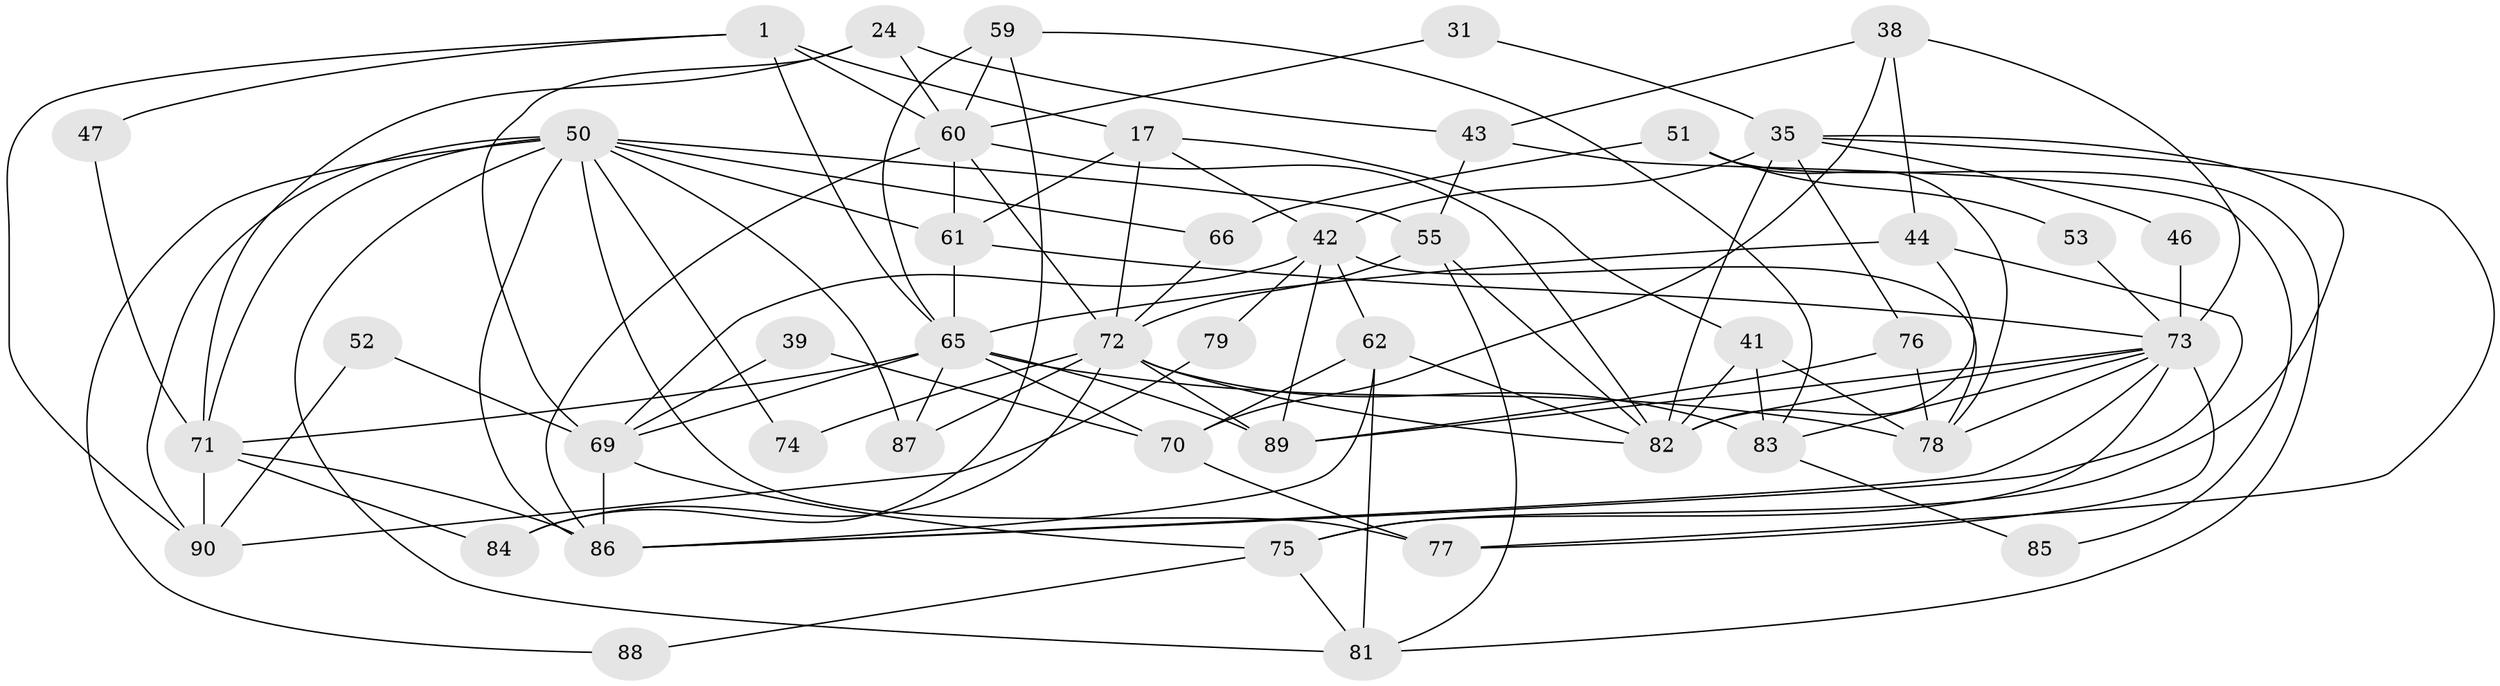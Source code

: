 // original degree distribution, {8: 0.022222222222222223, 4: 0.3, 3: 0.2222222222222222, 7: 0.044444444444444446, 5: 0.15555555555555556, 6: 0.08888888888888889, 2: 0.16666666666666666}
// Generated by graph-tools (version 1.1) at 2025/52/03/04/25 21:52:17]
// undirected, 45 vertices, 109 edges
graph export_dot {
graph [start="1"]
  node [color=gray90,style=filled];
  1;
  17 [super="+5"];
  24;
  31;
  35 [super="+22"];
  38;
  39;
  41 [super="+3"];
  42 [super="+14"];
  43;
  44;
  46;
  47;
  50 [super="+45+18+25"];
  51;
  52;
  53;
  55 [super="+49"];
  59;
  60 [super="+58"];
  61 [super="+11+30+40"];
  62;
  65 [super="+2+21+37"];
  66 [super="+12"];
  69 [super="+8+33"];
  70;
  71 [super="+48+29"];
  72 [super="+57+68"];
  73 [super="+9+10"];
  74;
  75 [super="+56"];
  76;
  77 [super="+32"];
  78 [super="+54"];
  79;
  81 [super="+36"];
  82 [super="+7+64"];
  83 [super="+20"];
  84;
  85;
  86 [super="+16+67"];
  87 [super="+6"];
  88;
  89 [super="+80"];
  90 [super="+13"];
  1 -- 90 [weight=2];
  1 -- 47;
  1 -- 60 [weight=2];
  1 -- 17;
  1 -- 65 [weight=2];
  17 -- 42;
  17 -- 41;
  17 -- 61;
  17 -- 72;
  24 -- 60;
  24 -- 43;
  24 -- 71;
  24 -- 69;
  31 -- 35;
  31 -- 60;
  35 -- 46;
  35 -- 75 [weight=2];
  35 -- 76;
  35 -- 82 [weight=2];
  35 -- 42;
  35 -- 77;
  38 -- 70;
  38 -- 43;
  38 -- 44;
  38 -- 73;
  39 -- 70;
  39 -- 69;
  41 -- 78 [weight=2];
  41 -- 83 [weight=2];
  41 -- 82;
  42 -- 79;
  42 -- 78;
  42 -- 69 [weight=2];
  42 -- 62;
  42 -- 89;
  43 -- 55;
  43 -- 85;
  44 -- 65;
  44 -- 86;
  44 -- 82;
  46 -- 73;
  47 -- 71;
  50 -- 87 [weight=2];
  50 -- 86;
  50 -- 66 [weight=3];
  50 -- 81;
  50 -- 55;
  50 -- 71;
  50 -- 74;
  50 -- 77 [weight=3];
  50 -- 88;
  50 -- 90;
  50 -- 61;
  51 -- 53;
  51 -- 66 [weight=2];
  51 -- 81 [weight=2];
  51 -- 78;
  52 -- 69;
  52 -- 90;
  53 -- 73;
  55 -- 82;
  55 -- 72;
  55 -- 81;
  59 -- 84;
  59 -- 83;
  59 -- 60;
  59 -- 65;
  60 -- 61;
  60 -- 72;
  60 -- 82;
  60 -- 86;
  61 -- 73;
  61 -- 65;
  62 -- 70;
  62 -- 82;
  62 -- 81;
  62 -- 86;
  65 -- 69;
  65 -- 78;
  65 -- 87;
  65 -- 70;
  65 -- 71;
  65 -- 89;
  66 -- 72;
  69 -- 86 [weight=2];
  69 -- 75;
  70 -- 77;
  71 -- 84;
  71 -- 90 [weight=2];
  71 -- 86 [weight=2];
  72 -- 74;
  72 -- 83 [weight=3];
  72 -- 89 [weight=2];
  72 -- 84;
  72 -- 87 [weight=2];
  72 -- 82;
  73 -- 82 [weight=2];
  73 -- 78 [weight=2];
  73 -- 83;
  73 -- 86 [weight=2];
  73 -- 75;
  73 -- 89;
  73 -- 77;
  75 -- 81 [weight=2];
  75 -- 88;
  76 -- 89;
  76 -- 78;
  79 -- 90;
  83 -- 85;
}
